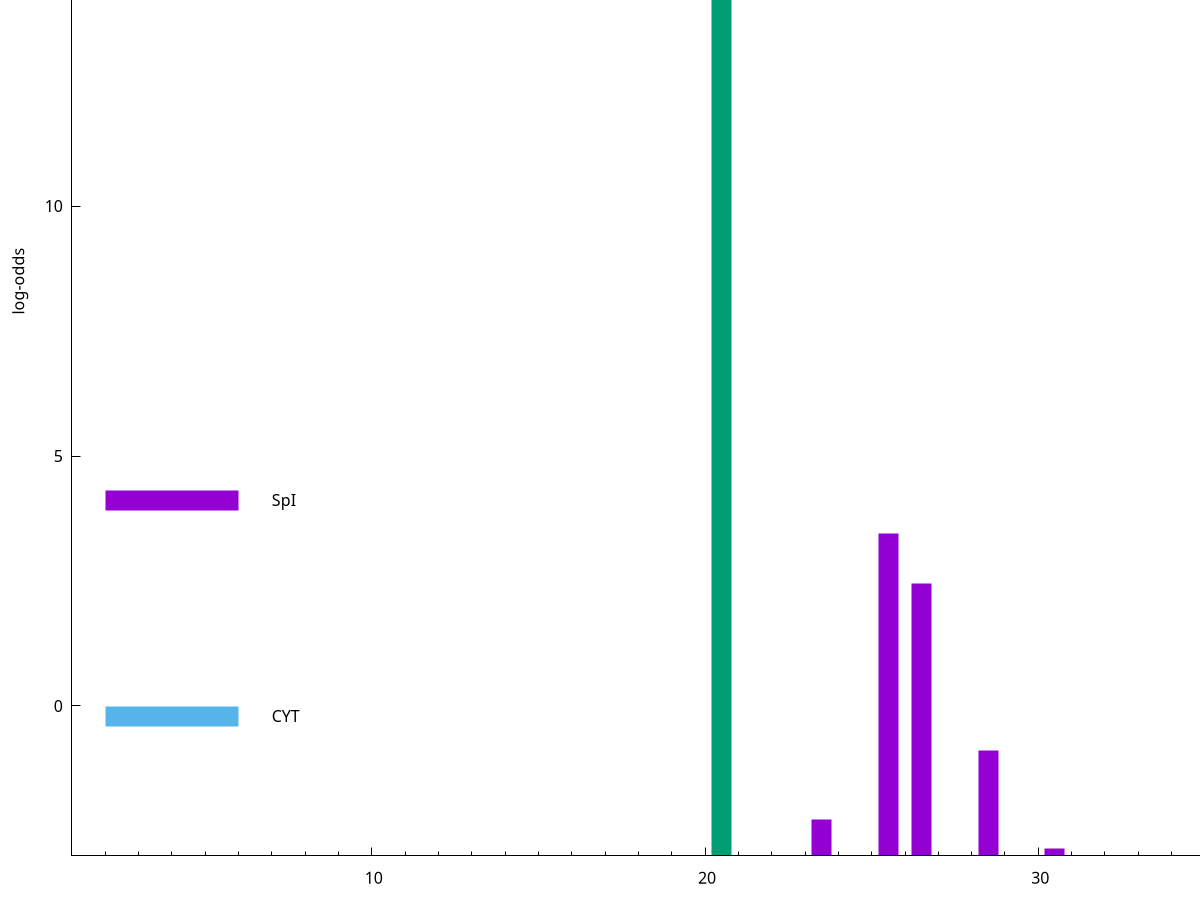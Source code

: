 set title "LipoP predictions for SRR5666505.gff"
set size 2., 1.4
set xrange [1:70] 
set mxtics 10
set yrange [-3:20]
set y2range [0:23]
set ylabel "log-odds"
set term postscript eps color solid "Helvetica" 30
set output "SRR5666505.gff14.eps"
set arrow from 2,16.6478 to 6,16.6478 nohead lt 2 lw 20
set label "SpII" at 7,16.6478
set arrow from 2,4.11849 to 6,4.11849 nohead lt 1 lw 20
set label "SpI" at 7,4.11849
set arrow from 2,-0.200913 to 6,-0.200913 nohead lt 3 lw 20
set label "CYT" at 7,-0.200913
set arrow from 2,16.6478 to 6,16.6478 nohead lt 2 lw 20
set label "SpII" at 7,16.6478
# NOTE: The scores below are the log-odds scores with the threshold
# NOTE: subtracted (a hack to make gnuplot make the histogram all
# NOTE: look nice).
plot "-" axes x1y2 title "" with impulses lt 2 lw 20, "-" axes x1y2 title "" with impulses lt 1 lw 20
20.500000 19.647800
e
25.500000 6.440780
26.500000 5.448480
28.500000 2.113485
23.500000 0.719150
30.500000 0.156290
e
exit

